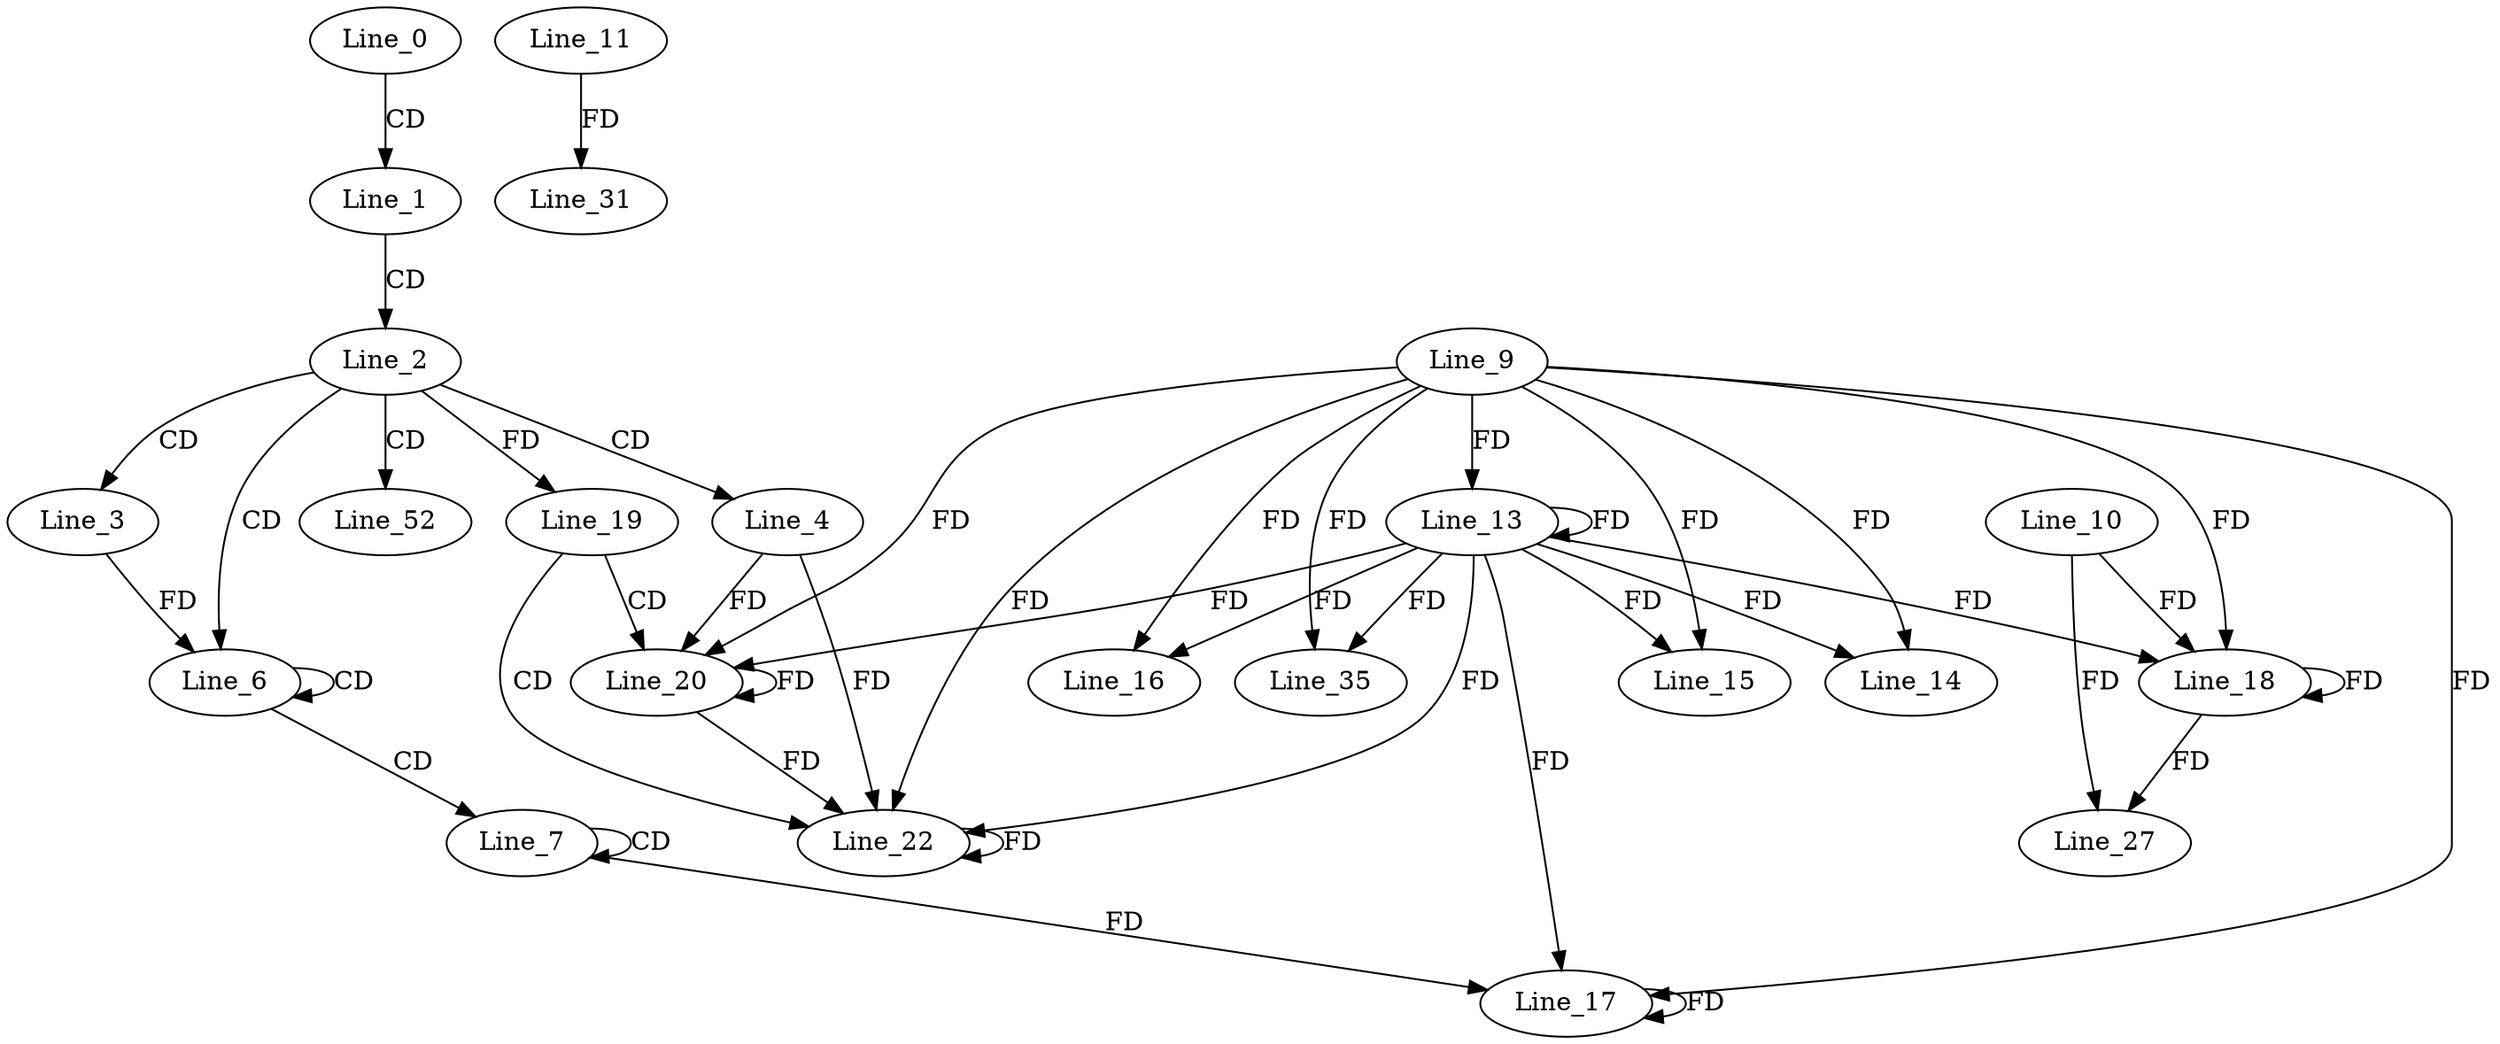 digraph G {
  Line_0;
  Line_1;
  Line_2;
  Line_3;
  Line_4;
  Line_6;
  Line_7;
  Line_7;
  Line_9;
  Line_13;
  Line_14;
  Line_15;
  Line_16;
  Line_17;
  Line_17;
  Line_10;
  Line_18;
  Line_18;
  Line_19;
  Line_20;
  Line_20;
  Line_22;
  Line_22;
  Line_27;
  Line_11;
  Line_31;
  Line_35;
  Line_52;
  Line_0 -> Line_1 [ label="CD" ];
  Line_1 -> Line_2 [ label="CD" ];
  Line_2 -> Line_3 [ label="CD" ];
  Line_2 -> Line_4 [ label="CD" ];
  Line_2 -> Line_6 [ label="CD" ];
  Line_6 -> Line_6 [ label="CD" ];
  Line_3 -> Line_6 [ label="FD" ];
  Line_6 -> Line_7 [ label="CD" ];
  Line_7 -> Line_7 [ label="CD" ];
  Line_9 -> Line_13 [ label="FD" ];
  Line_13 -> Line_13 [ label="FD" ];
  Line_9 -> Line_14 [ label="FD" ];
  Line_13 -> Line_14 [ label="FD" ];
  Line_9 -> Line_15 [ label="FD" ];
  Line_13 -> Line_15 [ label="FD" ];
  Line_9 -> Line_16 [ label="FD" ];
  Line_13 -> Line_16 [ label="FD" ];
  Line_7 -> Line_17 [ label="FD" ];
  Line_17 -> Line_17 [ label="FD" ];
  Line_9 -> Line_17 [ label="FD" ];
  Line_13 -> Line_17 [ label="FD" ];
  Line_10 -> Line_18 [ label="FD" ];
  Line_18 -> Line_18 [ label="FD" ];
  Line_9 -> Line_18 [ label="FD" ];
  Line_13 -> Line_18 [ label="FD" ];
  Line_2 -> Line_19 [ label="FD" ];
  Line_19 -> Line_20 [ label="CD" ];
  Line_20 -> Line_20 [ label="FD" ];
  Line_4 -> Line_20 [ label="FD" ];
  Line_9 -> Line_20 [ label="FD" ];
  Line_13 -> Line_20 [ label="FD" ];
  Line_19 -> Line_22 [ label="CD" ];
  Line_20 -> Line_22 [ label="FD" ];
  Line_22 -> Line_22 [ label="FD" ];
  Line_4 -> Line_22 [ label="FD" ];
  Line_9 -> Line_22 [ label="FD" ];
  Line_13 -> Line_22 [ label="FD" ];
  Line_10 -> Line_27 [ label="FD" ];
  Line_18 -> Line_27 [ label="FD" ];
  Line_11 -> Line_31 [ label="FD" ];
  Line_9 -> Line_35 [ label="FD" ];
  Line_13 -> Line_35 [ label="FD" ];
  Line_2 -> Line_52 [ label="CD" ];
}
